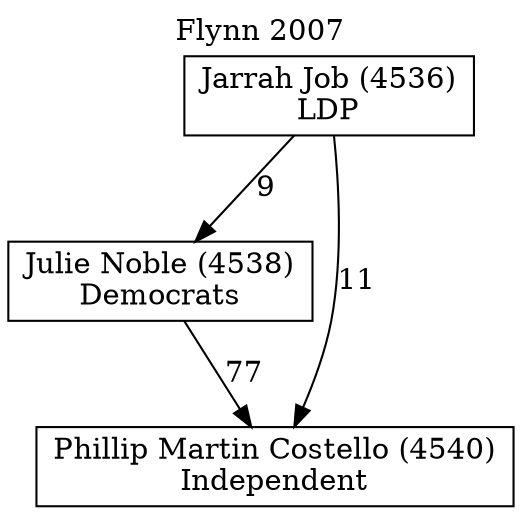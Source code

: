 // House preference flow
digraph "Phillip Martin Costello (4540)_Flynn_2007" {
	graph [label="Flynn 2007" labelloc=t mclimit=10]
	node [shape=box]
	"Jarrah Job (4536)" [label="Jarrah Job (4536)
LDP"]
	"Julie Noble (4538)" [label="Julie Noble (4538)
Democrats"]
	"Phillip Martin Costello (4540)" [label="Phillip Martin Costello (4540)
Independent"]
	"Jarrah Job (4536)" -> "Julie Noble (4538)" [label=9]
	"Jarrah Job (4536)" -> "Phillip Martin Costello (4540)" [label=11]
	"Julie Noble (4538)" -> "Phillip Martin Costello (4540)" [label=77]
}
